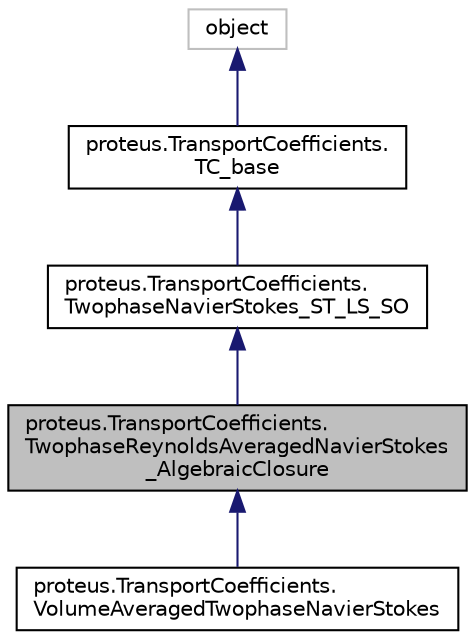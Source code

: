 digraph "proteus.TransportCoefficients.TwophaseReynoldsAveragedNavierStokes_AlgebraicClosure"
{
 // LATEX_PDF_SIZE
  edge [fontname="Helvetica",fontsize="10",labelfontname="Helvetica",labelfontsize="10"];
  node [fontname="Helvetica",fontsize="10",shape=record];
  Node1 [label="proteus.TransportCoefficients.\lTwophaseReynoldsAveragedNavierStokes\l_AlgebraicClosure",height=0.2,width=0.4,color="black", fillcolor="grey75", style="filled", fontcolor="black",tooltip=" "];
  Node2 -> Node1 [dir="back",color="midnightblue",fontsize="10",style="solid",fontname="Helvetica"];
  Node2 [label="proteus.TransportCoefficients.\lTwophaseNavierStokes_ST_LS_SO",height=0.2,width=0.4,color="black", fillcolor="white", style="filled",URL="$df/dea/classproteus_1_1TransportCoefficients_1_1TwophaseNavierStokes__ST__LS__SO.html",tooltip="Two-phase, Incompressible Navier-Stokes equations (level-set formulation)"];
  Node3 -> Node2 [dir="back",color="midnightblue",fontsize="10",style="solid",fontname="Helvetica"];
  Node3 [label="proteus.TransportCoefficients.\lTC_base",height=0.2,width=0.4,color="black", fillcolor="white", style="filled",URL="$d1/d7a/classproteus_1_1TransportCoefficients_1_1TC__base.html",tooltip="Base class for transport coefficients classes."];
  Node4 -> Node3 [dir="back",color="midnightblue",fontsize="10",style="solid",fontname="Helvetica"];
  Node4 [label="object",height=0.2,width=0.4,color="grey75", fillcolor="white", style="filled",tooltip=" "];
  Node1 -> Node5 [dir="back",color="midnightblue",fontsize="10",style="solid",fontname="Helvetica"];
  Node5 [label="proteus.TransportCoefficients.\lVolumeAveragedTwophaseNavierStokes",height=0.2,width=0.4,color="black", fillcolor="white", style="filled",URL="$de/d3f/classproteus_1_1TransportCoefficients_1_1VolumeAveragedTwophaseNavierStokes.html",tooltip="Two-phase, Volume-Averaged Incompressible Navier-Stokes equations (level-set formulation)"];
}
